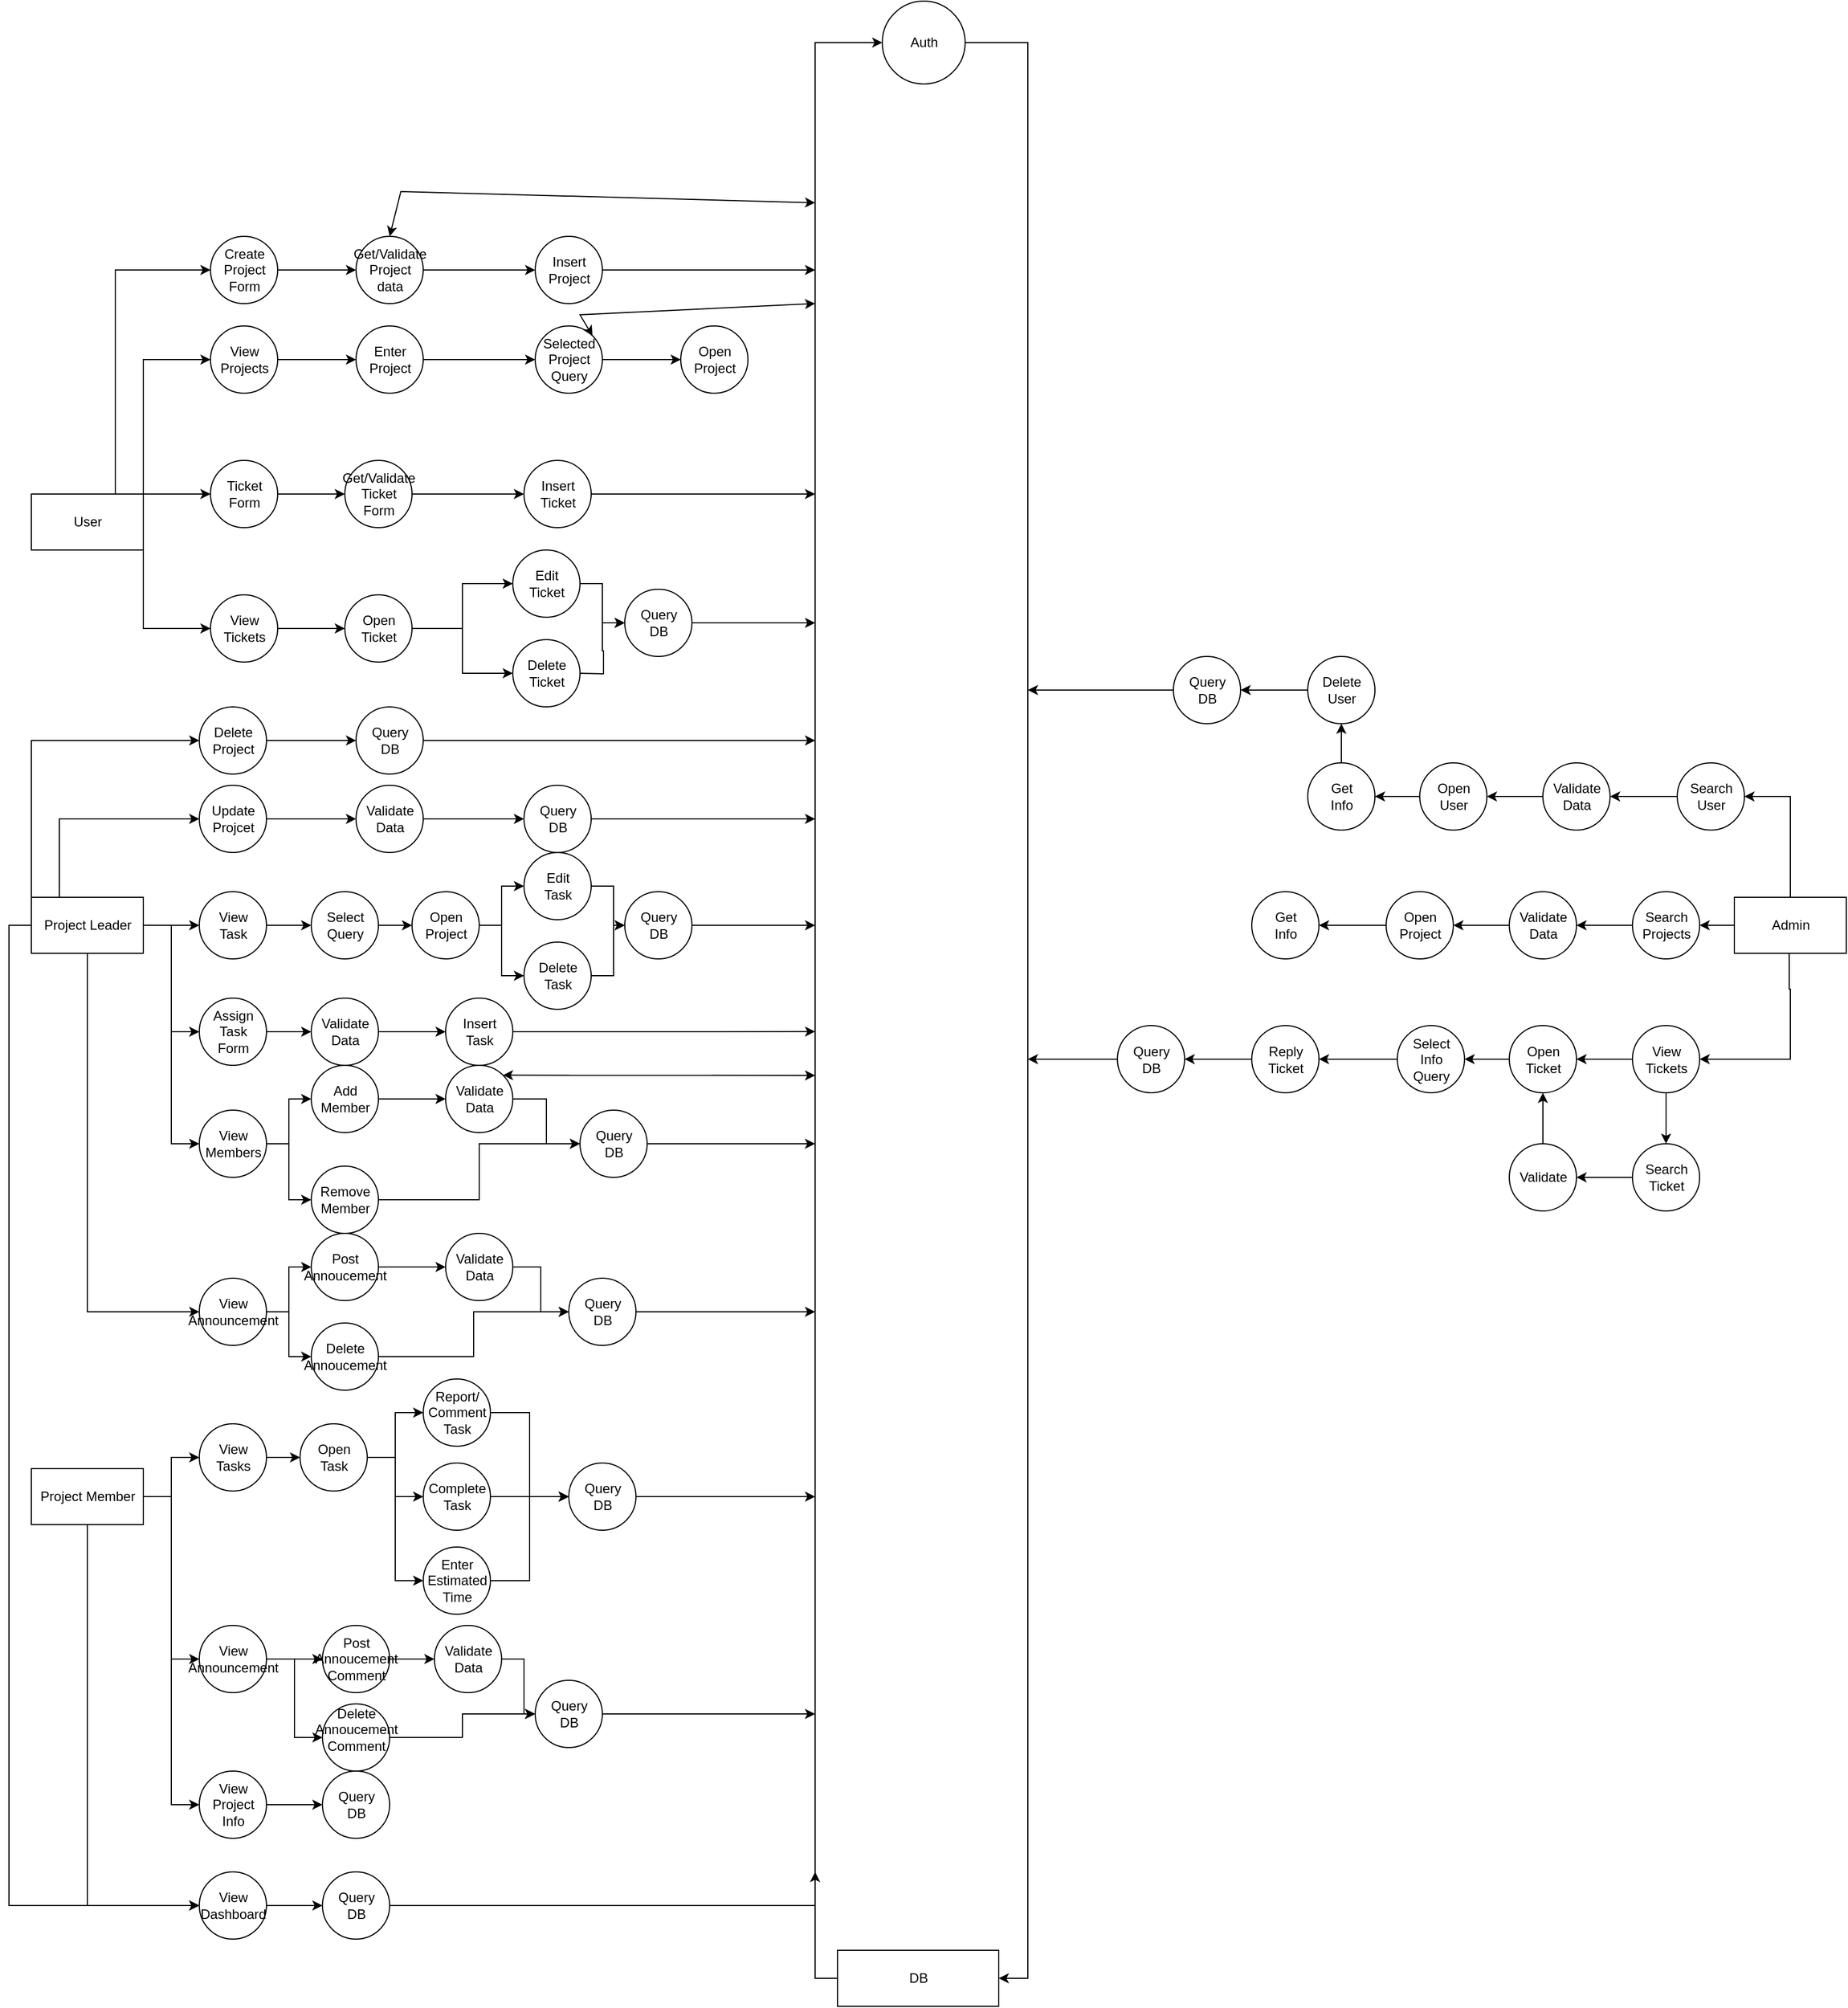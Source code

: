 <mxfile version="18.1.3" type="device"><diagram id="JUbuSA2fwkiDPSa3nXlJ" name="Page-1"><mxGraphModel dx="2858" dy="2283" grid="1" gridSize="10" guides="1" tooltips="1" connect="1" arrows="1" fold="1" page="1" pageScale="1" pageWidth="827" pageHeight="1169" math="0" shadow="0"><root><mxCell id="0"/><mxCell id="1" parent="0"/><mxCell id="CjCju7bqtP-i3r_67p5V-38" style="edgeStyle=orthogonalEdgeStyle;rounded=0;orthogonalLoop=1;jettySize=auto;html=1;exitX=0;exitY=0;exitDx=0;exitDy=0;entryX=0;entryY=0.5;entryDx=0;entryDy=0;" edge="1" parent="1" source="dN8_8fC5MtIOVvuYhK2h-1" target="CjCju7bqtP-i3r_67p5V-33"><mxGeometry relative="1" as="geometry"/></mxCell><mxCell id="CjCju7bqtP-i3r_67p5V-58" style="edgeStyle=orthogonalEdgeStyle;rounded=0;orthogonalLoop=1;jettySize=auto;html=1;entryX=0;entryY=0.5;entryDx=0;entryDy=0;exitX=0.25;exitY=0;exitDx=0;exitDy=0;" edge="1" parent="1" source="dN8_8fC5MtIOVvuYhK2h-1" target="CjCju7bqtP-i3r_67p5V-57"><mxGeometry relative="1" as="geometry"><Array as="points"><mxPoint x="-355" y="340"/></Array></mxGeometry></mxCell><mxCell id="CjCju7bqtP-i3r_67p5V-68" style="edgeStyle=orthogonalEdgeStyle;rounded=0;orthogonalLoop=1;jettySize=auto;html=1;entryX=0;entryY=0.5;entryDx=0;entryDy=0;" edge="1" parent="1" source="dN8_8fC5MtIOVvuYhK2h-1" target="CjCju7bqtP-i3r_67p5V-65"><mxGeometry relative="1" as="geometry"/></mxCell><mxCell id="CjCju7bqtP-i3r_67p5V-84" style="edgeStyle=orthogonalEdgeStyle;rounded=0;orthogonalLoop=1;jettySize=auto;html=1;entryX=0;entryY=0.5;entryDx=0;entryDy=0;" edge="1" parent="1" source="dN8_8fC5MtIOVvuYhK2h-1" target="CjCju7bqtP-i3r_67p5V-83"><mxGeometry relative="1" as="geometry"/></mxCell><mxCell id="CjCju7bqtP-i3r_67p5V-95" style="edgeStyle=orthogonalEdgeStyle;rounded=0;orthogonalLoop=1;jettySize=auto;html=1;entryX=0;entryY=0.5;entryDx=0;entryDy=0;" edge="1" parent="1" source="dN8_8fC5MtIOVvuYhK2h-1" target="CjCju7bqtP-i3r_67p5V-94"><mxGeometry relative="1" as="geometry"/></mxCell><mxCell id="CjCju7bqtP-i3r_67p5V-109" style="edgeStyle=orthogonalEdgeStyle;rounded=0;orthogonalLoop=1;jettySize=auto;html=1;entryX=0;entryY=0.5;entryDx=0;entryDy=0;" edge="1" parent="1" source="dN8_8fC5MtIOVvuYhK2h-1" target="CjCju7bqtP-i3r_67p5V-108"><mxGeometry relative="1" as="geometry"><Array as="points"><mxPoint x="-330" y="780"/></Array></mxGeometry></mxCell><mxCell id="CjCju7bqtP-i3r_67p5V-150" style="edgeStyle=orthogonalEdgeStyle;rounded=0;orthogonalLoop=1;jettySize=auto;html=1;entryX=0;entryY=0.5;entryDx=0;entryDy=0;" edge="1" parent="1" source="dN8_8fC5MtIOVvuYhK2h-1" target="CjCju7bqtP-i3r_67p5V-148"><mxGeometry relative="1" as="geometry"><Array as="points"><mxPoint x="-400" y="435"/><mxPoint x="-400" y="1310"/></Array></mxGeometry></mxCell><mxCell id="dN8_8fC5MtIOVvuYhK2h-1" value="Project Leader" style="html=1;dashed=0;whitespace=wrap;" parent="1" vertex="1"><mxGeometry x="-380" y="410" width="100" height="50" as="geometry"/></mxCell><mxCell id="CjCju7bqtP-i3r_67p5V-9" style="edgeStyle=orthogonalEdgeStyle;rounded=0;orthogonalLoop=1;jettySize=auto;html=1;exitX=1;exitY=0;exitDx=0;exitDy=0;entryX=0;entryY=0.5;entryDx=0;entryDy=0;" edge="1" parent="1" source="25RGdxSYwDmztMLPS5x1-1" target="CjCju7bqtP-i3r_67p5V-7"><mxGeometry relative="1" as="geometry"/></mxCell><mxCell id="CjCju7bqtP-i3r_67p5V-10" style="edgeStyle=orthogonalEdgeStyle;rounded=0;orthogonalLoop=1;jettySize=auto;html=1;" edge="1" parent="1" source="25RGdxSYwDmztMLPS5x1-1" target="CjCju7bqtP-i3r_67p5V-8"><mxGeometry relative="1" as="geometry"><Array as="points"><mxPoint x="-270" y="50"/><mxPoint x="-270" y="50"/></Array></mxGeometry></mxCell><mxCell id="CjCju7bqtP-i3r_67p5V-12" style="edgeStyle=orthogonalEdgeStyle;rounded=0;orthogonalLoop=1;jettySize=auto;html=1;exitX=1;exitY=1;exitDx=0;exitDy=0;entryX=0;entryY=0.5;entryDx=0;entryDy=0;" edge="1" parent="1" source="25RGdxSYwDmztMLPS5x1-1" target="CjCju7bqtP-i3r_67p5V-11"><mxGeometry relative="1" as="geometry"/></mxCell><mxCell id="25RGdxSYwDmztMLPS5x1-1" value="User" style="html=1;dashed=0;whitespace=wrap;" parent="1" vertex="1"><mxGeometry x="-380" y="50" width="100" height="50" as="geometry"/></mxCell><mxCell id="CjCju7bqtP-i3r_67p5V-121" style="edgeStyle=orthogonalEdgeStyle;rounded=0;orthogonalLoop=1;jettySize=auto;html=1;" edge="1" parent="1" source="25RGdxSYwDmztMLPS5x1-2" target="CjCju7bqtP-i3r_67p5V-120"><mxGeometry relative="1" as="geometry"/></mxCell><mxCell id="CjCju7bqtP-i3r_67p5V-137" style="edgeStyle=orthogonalEdgeStyle;rounded=0;orthogonalLoop=1;jettySize=auto;html=1;entryX=0;entryY=0.5;entryDx=0;entryDy=0;" edge="1" parent="1" source="25RGdxSYwDmztMLPS5x1-2" target="CjCju7bqtP-i3r_67p5V-136"><mxGeometry relative="1" as="geometry"/></mxCell><mxCell id="CjCju7bqtP-i3r_67p5V-149" style="edgeStyle=orthogonalEdgeStyle;rounded=0;orthogonalLoop=1;jettySize=auto;html=1;entryX=0;entryY=0.5;entryDx=0;entryDy=0;" edge="1" parent="1" source="25RGdxSYwDmztMLPS5x1-2" target="CjCju7bqtP-i3r_67p5V-148"><mxGeometry relative="1" as="geometry"><Array as="points"><mxPoint x="-330" y="1310"/></Array></mxGeometry></mxCell><mxCell id="CjCju7bqtP-i3r_67p5V-172" style="edgeStyle=orthogonalEdgeStyle;rounded=0;orthogonalLoop=1;jettySize=auto;html=1;entryX=0;entryY=0.5;entryDx=0;entryDy=0;" edge="1" parent="1" source="25RGdxSYwDmztMLPS5x1-2" target="CjCju7bqtP-i3r_67p5V-170"><mxGeometry relative="1" as="geometry"/></mxCell><mxCell id="25RGdxSYwDmztMLPS5x1-2" value="Project Member" style="html=1;dashed=0;whitespace=wrap;" parent="1" vertex="1"><mxGeometry x="-380" y="920" width="100" height="50" as="geometry"/></mxCell><mxCell id="CjCju7bqtP-i3r_67p5V-156" style="edgeStyle=orthogonalEdgeStyle;rounded=0;orthogonalLoop=1;jettySize=auto;html=1;entryX=1;entryY=0.5;entryDx=0;entryDy=0;" edge="1" parent="1" source="25RGdxSYwDmztMLPS5x1-3" target="CjCju7bqtP-i3r_67p5V-154"><mxGeometry relative="1" as="geometry"/></mxCell><mxCell id="CjCju7bqtP-i3r_67p5V-168" style="edgeStyle=orthogonalEdgeStyle;rounded=0;orthogonalLoop=1;jettySize=auto;html=1;" edge="1" parent="1" source="25RGdxSYwDmztMLPS5x1-3" target="CjCju7bqtP-i3r_67p5V-167"><mxGeometry relative="1" as="geometry"/></mxCell><mxCell id="CjCju7bqtP-i3r_67p5V-183" style="edgeStyle=orthogonalEdgeStyle;rounded=0;orthogonalLoop=1;jettySize=auto;html=1;entryX=1;entryY=0.5;entryDx=0;entryDy=0;" edge="1" parent="1" source="25RGdxSYwDmztMLPS5x1-3" target="CjCju7bqtP-i3r_67p5V-181"><mxGeometry relative="1" as="geometry"><mxPoint x="1191" y="560" as="targetPoint"/><Array as="points"><mxPoint x="1190" y="492"/><mxPoint x="1191" y="554"/></Array></mxGeometry></mxCell><mxCell id="25RGdxSYwDmztMLPS5x1-3" value="Admin" style="html=1;dashed=0;whitespace=wrap;" parent="1" vertex="1"><mxGeometry x="1141" y="410" width="100" height="50" as="geometry"/></mxCell><mxCell id="25RGdxSYwDmztMLPS5x1-11" style="edgeStyle=orthogonalEdgeStyle;rounded=0;orthogonalLoop=1;jettySize=auto;html=1;exitX=0;exitY=0.5;exitDx=0;exitDy=0;entryX=0;entryY=0.5;entryDx=0;entryDy=0;" parent="1" source="25RGdxSYwDmztMLPS5x1-4" target="25RGdxSYwDmztMLPS5x1-9" edge="1"><mxGeometry relative="1" as="geometry"><mxPoint x="320" y="130" as="targetPoint"/><Array as="points"><mxPoint x="320" y="1375"/><mxPoint x="320" y="-353"/></Array></mxGeometry></mxCell><mxCell id="25RGdxSYwDmztMLPS5x1-4" value="DB" style="html=1;dashed=0;whitespace=wrap;" parent="1" vertex="1"><mxGeometry x="340" y="1350" width="144" height="50" as="geometry"/></mxCell><mxCell id="25RGdxSYwDmztMLPS5x1-12" style="edgeStyle=orthogonalEdgeStyle;rounded=0;orthogonalLoop=1;jettySize=auto;html=1;exitX=1;exitY=0.5;exitDx=0;exitDy=0;entryX=1;entryY=0.5;entryDx=0;entryDy=0;" parent="1" source="25RGdxSYwDmztMLPS5x1-9" target="25RGdxSYwDmztMLPS5x1-4" edge="1"><mxGeometry relative="1" as="geometry"><mxPoint x="520" y="700" as="targetPoint"/><Array as="points"><mxPoint x="510" y="-353"/><mxPoint x="510" y="1375"/></Array></mxGeometry></mxCell><mxCell id="25RGdxSYwDmztMLPS5x1-9" value="Auth" style="shape=ellipse;html=1;dashed=0;whitespace=wrap;aspect=fixed;perimeter=ellipsePerimeter;" parent="1" vertex="1"><mxGeometry x="380" y="-390" width="74" height="74" as="geometry"/></mxCell><mxCell id="CjCju7bqtP-i3r_67p5V-21" style="edgeStyle=orthogonalEdgeStyle;rounded=0;orthogonalLoop=1;jettySize=auto;html=1;" edge="1" parent="1" source="CjCju7bqtP-i3r_67p5V-5" target="CjCju7bqtP-i3r_67p5V-20"><mxGeometry relative="1" as="geometry"/></mxCell><mxCell id="CjCju7bqtP-i3r_67p5V-5" value="&lt;div&gt;Create&lt;/div&gt;&lt;div&gt;Project&lt;br&gt;&lt;/div&gt;&lt;div&gt;Form&lt;br&gt;&lt;/div&gt;" style="shape=ellipse;html=1;dashed=0;whitespace=wrap;aspect=fixed;perimeter=ellipsePerimeter;" vertex="1" parent="1"><mxGeometry x="-220" y="-180" width="60" height="60" as="geometry"/></mxCell><mxCell id="CjCju7bqtP-i3r_67p5V-6" value="" style="endArrow=classic;html=1;rounded=0;exitX=0.75;exitY=0;exitDx=0;exitDy=0;entryX=0;entryY=0.5;entryDx=0;entryDy=0;" edge="1" parent="1" source="25RGdxSYwDmztMLPS5x1-1" target="CjCju7bqtP-i3r_67p5V-5"><mxGeometry width="50" height="50" relative="1" as="geometry"><mxPoint x="-200" y="140" as="sourcePoint"/><mxPoint x="-150" y="90" as="targetPoint"/><Array as="points"><mxPoint x="-305" y="-150"/></Array></mxGeometry></mxCell><mxCell id="CjCju7bqtP-i3r_67p5V-15" style="edgeStyle=orthogonalEdgeStyle;rounded=0;orthogonalLoop=1;jettySize=auto;html=1;entryX=0;entryY=0.5;entryDx=0;entryDy=0;" edge="1" parent="1" source="CjCju7bqtP-i3r_67p5V-7" target="CjCju7bqtP-i3r_67p5V-13"><mxGeometry relative="1" as="geometry"/></mxCell><mxCell id="CjCju7bqtP-i3r_67p5V-7" value="&lt;div&gt;View&lt;/div&gt;&lt;div&gt;Projects&lt;br&gt;&lt;/div&gt;" style="shape=ellipse;html=1;dashed=0;whitespace=wrap;aspect=fixed;perimeter=ellipsePerimeter;" vertex="1" parent="1"><mxGeometry x="-220" y="-100" width="60" height="60" as="geometry"/></mxCell><mxCell id="CjCju7bqtP-i3r_67p5V-40" style="edgeStyle=orthogonalEdgeStyle;rounded=0;orthogonalLoop=1;jettySize=auto;html=1;" edge="1" parent="1" source="CjCju7bqtP-i3r_67p5V-8" target="CjCju7bqtP-i3r_67p5V-39"><mxGeometry relative="1" as="geometry"/></mxCell><mxCell id="CjCju7bqtP-i3r_67p5V-8" value="&lt;div&gt;Ticket&lt;/div&gt;&lt;div&gt;Form&lt;br&gt;&lt;/div&gt;" style="shape=ellipse;html=1;dashed=0;whitespace=wrap;aspect=fixed;perimeter=ellipsePerimeter;" vertex="1" parent="1"><mxGeometry x="-220" y="20" width="60" height="60" as="geometry"/></mxCell><mxCell id="CjCju7bqtP-i3r_67p5V-47" style="edgeStyle=orthogonalEdgeStyle;rounded=0;orthogonalLoop=1;jettySize=auto;html=1;entryX=0;entryY=0.5;entryDx=0;entryDy=0;" edge="1" parent="1" source="CjCju7bqtP-i3r_67p5V-11" target="CjCju7bqtP-i3r_67p5V-46"><mxGeometry relative="1" as="geometry"/></mxCell><mxCell id="CjCju7bqtP-i3r_67p5V-11" value="&lt;div&gt;View&lt;/div&gt;&lt;div&gt;Tickets&lt;br&gt;&lt;/div&gt;" style="shape=ellipse;html=1;dashed=0;whitespace=wrap;aspect=fixed;perimeter=ellipsePerimeter;" vertex="1" parent="1"><mxGeometry x="-220" y="140" width="60" height="60" as="geometry"/></mxCell><mxCell id="CjCju7bqtP-i3r_67p5V-16" style="edgeStyle=orthogonalEdgeStyle;rounded=0;orthogonalLoop=1;jettySize=auto;html=1;" edge="1" parent="1" source="CjCju7bqtP-i3r_67p5V-13" target="CjCju7bqtP-i3r_67p5V-14"><mxGeometry relative="1" as="geometry"/></mxCell><mxCell id="CjCju7bqtP-i3r_67p5V-13" value="&lt;div&gt;Enter&lt;/div&gt;&lt;div&gt;Project&lt;br&gt;&lt;/div&gt;" style="shape=ellipse;html=1;dashed=0;whitespace=wrap;aspect=fixed;perimeter=ellipsePerimeter;" vertex="1" parent="1"><mxGeometry x="-90" y="-100" width="60" height="60" as="geometry"/></mxCell><mxCell id="CjCju7bqtP-i3r_67p5V-18" style="edgeStyle=orthogonalEdgeStyle;rounded=0;orthogonalLoop=1;jettySize=auto;html=1;" edge="1" parent="1" source="CjCju7bqtP-i3r_67p5V-14" target="CjCju7bqtP-i3r_67p5V-17"><mxGeometry relative="1" as="geometry"/></mxCell><mxCell id="CjCju7bqtP-i3r_67p5V-14" value="&lt;div&gt;Selected&lt;/div&gt;&lt;div&gt;Project &lt;br&gt;&lt;/div&gt;&lt;div&gt;Query&lt;br&gt;&lt;/div&gt;" style="shape=ellipse;html=1;dashed=0;whitespace=wrap;aspect=fixed;perimeter=ellipsePerimeter;" vertex="1" parent="1"><mxGeometry x="70" y="-100" width="60" height="60" as="geometry"/></mxCell><mxCell id="CjCju7bqtP-i3r_67p5V-17" value="&lt;div&gt;Open&lt;/div&gt;&lt;div&gt;Project&lt;br&gt;&lt;/div&gt;" style="shape=ellipse;html=1;dashed=0;whitespace=wrap;aspect=fixed;perimeter=ellipsePerimeter;" vertex="1" parent="1"><mxGeometry x="200" y="-100" width="60" height="60" as="geometry"/></mxCell><mxCell id="CjCju7bqtP-i3r_67p5V-19" value="" style="endArrow=classic;startArrow=classic;html=1;fontColor=#FF3333;rounded=0;exitX=1;exitY=0;exitDx=0;exitDy=0;" edge="1" parent="1" source="CjCju7bqtP-i3r_67p5V-14"><mxGeometry width="50" height="50" relative="1" as="geometry"><mxPoint x="130" y="-110" as="sourcePoint"/><mxPoint x="320" y="-120" as="targetPoint"/><Array as="points"><mxPoint x="110" y="-110"/></Array></mxGeometry></mxCell><mxCell id="CjCju7bqtP-i3r_67p5V-24" style="edgeStyle=orthogonalEdgeStyle;rounded=0;orthogonalLoop=1;jettySize=auto;html=1;entryX=0;entryY=0.5;entryDx=0;entryDy=0;" edge="1" parent="1" source="CjCju7bqtP-i3r_67p5V-20" target="CjCju7bqtP-i3r_67p5V-22"><mxGeometry relative="1" as="geometry"/></mxCell><mxCell id="CjCju7bqtP-i3r_67p5V-20" value="&lt;div&gt;Get/Validate&lt;/div&gt;&lt;div&gt;Project&lt;/div&gt;&lt;div&gt;data&lt;br&gt;&lt;/div&gt;" style="shape=ellipse;html=1;dashed=0;whitespace=wrap;aspect=fixed;perimeter=ellipsePerimeter;" vertex="1" parent="1"><mxGeometry x="-90" y="-180" width="60" height="60" as="geometry"/></mxCell><mxCell id="CjCju7bqtP-i3r_67p5V-26" style="edgeStyle=orthogonalEdgeStyle;rounded=0;orthogonalLoop=1;jettySize=auto;html=1;" edge="1" parent="1" source="CjCju7bqtP-i3r_67p5V-22"><mxGeometry relative="1" as="geometry"><mxPoint x="320" y="-150" as="targetPoint"/></mxGeometry></mxCell><mxCell id="CjCju7bqtP-i3r_67p5V-22" value="&lt;div&gt;Insert&lt;/div&gt;&lt;div&gt;Project&lt;br&gt;&lt;/div&gt;" style="shape=ellipse;html=1;dashed=0;whitespace=wrap;aspect=fixed;perimeter=ellipsePerimeter;" vertex="1" parent="1"><mxGeometry x="70" y="-180" width="60" height="60" as="geometry"/></mxCell><mxCell id="CjCju7bqtP-i3r_67p5V-23" value="" style="endArrow=classic;startArrow=classic;html=1;fontColor=#FF3333;rounded=0;exitX=0.5;exitY=0;exitDx=0;exitDy=0;" edge="1" parent="1" source="CjCju7bqtP-i3r_67p5V-20"><mxGeometry width="50" height="50" relative="1" as="geometry"><mxPoint x="-38.787" y="-201.213" as="sourcePoint"/><mxPoint x="320" y="-210" as="targetPoint"/><Array as="points"><mxPoint x="-50" y="-220"/></Array></mxGeometry></mxCell><mxCell id="CjCju7bqtP-i3r_67p5V-32" style="edgeStyle=orthogonalEdgeStyle;rounded=0;orthogonalLoop=1;jettySize=auto;html=1;" edge="1" parent="1" source="CjCju7bqtP-i3r_67p5V-33" target="CjCju7bqtP-i3r_67p5V-35"><mxGeometry relative="1" as="geometry"/></mxCell><mxCell id="CjCju7bqtP-i3r_67p5V-33" value="&lt;div&gt;Delete&lt;/div&gt;&lt;div&gt;Project&lt;br&gt;&lt;/div&gt;" style="shape=ellipse;html=1;dashed=0;whitespace=wrap;aspect=fixed;perimeter=ellipsePerimeter;" vertex="1" parent="1"><mxGeometry x="-230" y="240" width="60" height="60" as="geometry"/></mxCell><mxCell id="CjCju7bqtP-i3r_67p5V-34" style="edgeStyle=orthogonalEdgeStyle;rounded=0;orthogonalLoop=1;jettySize=auto;html=1;" edge="1" parent="1" source="CjCju7bqtP-i3r_67p5V-35"><mxGeometry relative="1" as="geometry"><mxPoint x="320" y="270" as="targetPoint"/></mxGeometry></mxCell><mxCell id="CjCju7bqtP-i3r_67p5V-35" value="&lt;div&gt;Query&lt;/div&gt;&lt;div&gt;DB&lt;br&gt;&lt;/div&gt;" style="shape=ellipse;html=1;dashed=0;whitespace=wrap;aspect=fixed;perimeter=ellipsePerimeter;" vertex="1" parent="1"><mxGeometry x="-90" y="240" width="60" height="60" as="geometry"/></mxCell><mxCell id="CjCju7bqtP-i3r_67p5V-41" style="edgeStyle=orthogonalEdgeStyle;rounded=0;orthogonalLoop=1;jettySize=auto;html=1;entryX=0;entryY=0.5;entryDx=0;entryDy=0;" edge="1" parent="1" source="CjCju7bqtP-i3r_67p5V-39" target="CjCju7bqtP-i3r_67p5V-42"><mxGeometry relative="1" as="geometry"><mxPoint x="50" y="50" as="targetPoint"/></mxGeometry></mxCell><mxCell id="CjCju7bqtP-i3r_67p5V-39" value="&lt;div&gt;Get/Validate&lt;/div&gt;&lt;div&gt;Ticket&lt;/div&gt;&lt;div&gt;Form&lt;br&gt;&lt;/div&gt;" style="shape=ellipse;html=1;dashed=0;whitespace=wrap;aspect=fixed;perimeter=ellipsePerimeter;" vertex="1" parent="1"><mxGeometry x="-100" y="20" width="60" height="60" as="geometry"/></mxCell><mxCell id="CjCju7bqtP-i3r_67p5V-43" style="edgeStyle=orthogonalEdgeStyle;rounded=0;orthogonalLoop=1;jettySize=auto;html=1;" edge="1" parent="1" source="CjCju7bqtP-i3r_67p5V-42"><mxGeometry relative="1" as="geometry"><mxPoint x="320" y="50" as="targetPoint"/></mxGeometry></mxCell><mxCell id="CjCju7bqtP-i3r_67p5V-42" value="&lt;div&gt;Insert&lt;/div&gt;&lt;div&gt;Ticket&lt;br&gt;&lt;/div&gt;" style="shape=ellipse;html=1;dashed=0;whitespace=wrap;aspect=fixed;perimeter=ellipsePerimeter;" vertex="1" parent="1"><mxGeometry x="60" y="20" width="60" height="60" as="geometry"/></mxCell><mxCell id="CjCju7bqtP-i3r_67p5V-51" style="edgeStyle=orthogonalEdgeStyle;rounded=0;orthogonalLoop=1;jettySize=auto;html=1;" edge="1" parent="1" source="CjCju7bqtP-i3r_67p5V-46" target="CjCju7bqtP-i3r_67p5V-49"><mxGeometry relative="1" as="geometry"/></mxCell><mxCell id="CjCju7bqtP-i3r_67p5V-52" style="edgeStyle=orthogonalEdgeStyle;rounded=0;orthogonalLoop=1;jettySize=auto;html=1;entryX=0;entryY=0.5;entryDx=0;entryDy=0;" edge="1" parent="1" source="CjCju7bqtP-i3r_67p5V-46" target="CjCju7bqtP-i3r_67p5V-50"><mxGeometry relative="1" as="geometry"><mxPoint x="50" y="210" as="targetPoint"/></mxGeometry></mxCell><mxCell id="CjCju7bqtP-i3r_67p5V-46" value="&lt;div&gt;Open&lt;/div&gt;&lt;div&gt;Ticket&lt;br&gt;&lt;/div&gt;" style="shape=ellipse;html=1;dashed=0;whitespace=wrap;aspect=fixed;perimeter=ellipsePerimeter;" vertex="1" parent="1"><mxGeometry x="-100" y="140" width="60" height="60" as="geometry"/></mxCell><mxCell id="CjCju7bqtP-i3r_67p5V-54" style="edgeStyle=orthogonalEdgeStyle;rounded=0;orthogonalLoop=1;jettySize=auto;html=1;" edge="1" parent="1" source="CjCju7bqtP-i3r_67p5V-49" target="CjCju7bqtP-i3r_67p5V-53"><mxGeometry relative="1" as="geometry"/></mxCell><mxCell id="CjCju7bqtP-i3r_67p5V-49" value="&lt;div&gt;Edit &lt;br&gt;&lt;/div&gt;&lt;div&gt;Ticket&lt;br&gt;&lt;/div&gt;" style="shape=ellipse;html=1;dashed=0;whitespace=wrap;aspect=fixed;perimeter=ellipsePerimeter;" vertex="1" parent="1"><mxGeometry x="50" y="100" width="60" height="60" as="geometry"/></mxCell><mxCell id="CjCju7bqtP-i3r_67p5V-55" style="edgeStyle=orthogonalEdgeStyle;rounded=0;orthogonalLoop=1;jettySize=auto;html=1;entryX=0;entryY=0.5;entryDx=0;entryDy=0;" edge="1" parent="1" target="CjCju7bqtP-i3r_67p5V-53"><mxGeometry relative="1" as="geometry"><mxPoint x="110" y="210" as="sourcePoint"/></mxGeometry></mxCell><mxCell id="CjCju7bqtP-i3r_67p5V-50" value="&lt;div&gt;Delete&lt;/div&gt;&lt;div&gt;Ticket&lt;br&gt;&lt;/div&gt;" style="shape=ellipse;html=1;dashed=0;whitespace=wrap;aspect=fixed;perimeter=ellipsePerimeter;" vertex="1" parent="1"><mxGeometry x="50" y="180" width="60" height="60" as="geometry"/></mxCell><mxCell id="CjCju7bqtP-i3r_67p5V-56" style="edgeStyle=orthogonalEdgeStyle;rounded=0;orthogonalLoop=1;jettySize=auto;html=1;" edge="1" parent="1" source="CjCju7bqtP-i3r_67p5V-53"><mxGeometry relative="1" as="geometry"><mxPoint x="320" y="165" as="targetPoint"/></mxGeometry></mxCell><mxCell id="CjCju7bqtP-i3r_67p5V-53" value="&lt;div&gt;Query&lt;/div&gt;&lt;div&gt;DB&lt;br&gt;&lt;/div&gt;" style="shape=ellipse;html=1;dashed=0;whitespace=wrap;aspect=fixed;perimeter=ellipsePerimeter;" vertex="1" parent="1"><mxGeometry x="150" y="135" width="60" height="60" as="geometry"/></mxCell><mxCell id="CjCju7bqtP-i3r_67p5V-60" style="edgeStyle=orthogonalEdgeStyle;rounded=0;orthogonalLoop=1;jettySize=auto;html=1;entryX=0;entryY=0.5;entryDx=0;entryDy=0;" edge="1" parent="1" source="CjCju7bqtP-i3r_67p5V-57" target="CjCju7bqtP-i3r_67p5V-59"><mxGeometry relative="1" as="geometry"/></mxCell><mxCell id="CjCju7bqtP-i3r_67p5V-57" value="&lt;div&gt;Update&lt;/div&gt;&lt;div&gt;Projcet&lt;br&gt;&lt;/div&gt;" style="shape=ellipse;html=1;dashed=0;whitespace=wrap;aspect=fixed;perimeter=ellipsePerimeter;" vertex="1" parent="1"><mxGeometry x="-230" y="310" width="60" height="60" as="geometry"/></mxCell><mxCell id="CjCju7bqtP-i3r_67p5V-62" style="edgeStyle=orthogonalEdgeStyle;rounded=0;orthogonalLoop=1;jettySize=auto;html=1;" edge="1" parent="1" source="CjCju7bqtP-i3r_67p5V-59" target="CjCju7bqtP-i3r_67p5V-61"><mxGeometry relative="1" as="geometry"/></mxCell><mxCell id="CjCju7bqtP-i3r_67p5V-59" value="&lt;div&gt;Validate&lt;/div&gt;&lt;div&gt;Data&lt;br&gt;&lt;/div&gt;" style="shape=ellipse;html=1;dashed=0;whitespace=wrap;aspect=fixed;perimeter=ellipsePerimeter;" vertex="1" parent="1"><mxGeometry x="-90" y="310" width="60" height="60" as="geometry"/></mxCell><mxCell id="CjCju7bqtP-i3r_67p5V-63" style="edgeStyle=orthogonalEdgeStyle;rounded=0;orthogonalLoop=1;jettySize=auto;html=1;" edge="1" parent="1" source="CjCju7bqtP-i3r_67p5V-61"><mxGeometry relative="1" as="geometry"><mxPoint x="320" y="340" as="targetPoint"/></mxGeometry></mxCell><mxCell id="CjCju7bqtP-i3r_67p5V-61" value="&lt;div&gt;Query&lt;/div&gt;&lt;div&gt;DB&lt;br&gt;&lt;/div&gt;" style="shape=ellipse;html=1;dashed=0;whitespace=wrap;aspect=fixed;perimeter=ellipsePerimeter;" vertex="1" parent="1"><mxGeometry x="60" y="310" width="60" height="60" as="geometry"/></mxCell><mxCell id="CjCju7bqtP-i3r_67p5V-70" style="edgeStyle=orthogonalEdgeStyle;rounded=0;orthogonalLoop=1;jettySize=auto;html=1;entryX=0;entryY=0.5;entryDx=0;entryDy=0;" edge="1" parent="1" source="CjCju7bqtP-i3r_67p5V-65" target="CjCju7bqtP-i3r_67p5V-69"><mxGeometry relative="1" as="geometry"/></mxCell><mxCell id="CjCju7bqtP-i3r_67p5V-65" value="&lt;div&gt;View&lt;/div&gt;&lt;div&gt;Task&lt;br&gt;&lt;/div&gt;" style="shape=ellipse;html=1;dashed=0;whitespace=wrap;aspect=fixed;perimeter=ellipsePerimeter;" vertex="1" parent="1"><mxGeometry x="-230" y="405" width="60" height="60" as="geometry"/></mxCell><mxCell id="CjCju7bqtP-i3r_67p5V-74" value="" style="edgeStyle=orthogonalEdgeStyle;rounded=0;orthogonalLoop=1;jettySize=auto;html=1;" edge="1" parent="1" source="CjCju7bqtP-i3r_67p5V-69" target="CjCju7bqtP-i3r_67p5V-72"><mxGeometry relative="1" as="geometry"/></mxCell><mxCell id="CjCju7bqtP-i3r_67p5V-69" value="&lt;div&gt;Select&lt;/div&gt;&lt;div&gt;Query&lt;br&gt;&lt;/div&gt;" style="shape=ellipse;html=1;dashed=0;whitespace=wrap;aspect=fixed;perimeter=ellipsePerimeter;" vertex="1" parent="1"><mxGeometry x="-130" y="405" width="60" height="60" as="geometry"/></mxCell><mxCell id="CjCju7bqtP-i3r_67p5V-77" style="edgeStyle=orthogonalEdgeStyle;rounded=0;orthogonalLoop=1;jettySize=auto;html=1;" edge="1" parent="1" source="CjCju7bqtP-i3r_67p5V-72" target="CjCju7bqtP-i3r_67p5V-75"><mxGeometry relative="1" as="geometry"/></mxCell><mxCell id="CjCju7bqtP-i3r_67p5V-78" style="edgeStyle=orthogonalEdgeStyle;rounded=0;orthogonalLoop=1;jettySize=auto;html=1;entryX=0;entryY=0.5;entryDx=0;entryDy=0;" edge="1" parent="1" source="CjCju7bqtP-i3r_67p5V-72" target="CjCju7bqtP-i3r_67p5V-76"><mxGeometry relative="1" as="geometry"/></mxCell><mxCell id="CjCju7bqtP-i3r_67p5V-72" value="&lt;div&gt;Open&lt;/div&gt;&lt;div&gt;Project&lt;br&gt;&lt;/div&gt;" style="shape=ellipse;html=1;dashed=0;whitespace=wrap;aspect=fixed;perimeter=ellipsePerimeter;" vertex="1" parent="1"><mxGeometry x="-40" y="405" width="60" height="60" as="geometry"/></mxCell><mxCell id="CjCju7bqtP-i3r_67p5V-80" style="edgeStyle=orthogonalEdgeStyle;rounded=0;orthogonalLoop=1;jettySize=auto;html=1;entryX=0;entryY=0.5;entryDx=0;entryDy=0;" edge="1" parent="1" source="CjCju7bqtP-i3r_67p5V-75" target="CjCju7bqtP-i3r_67p5V-79"><mxGeometry relative="1" as="geometry"/></mxCell><mxCell id="CjCju7bqtP-i3r_67p5V-75" value="&lt;div&gt;Edit&lt;/div&gt;&lt;div&gt;Task&lt;br&gt;&lt;/div&gt;" style="shape=ellipse;html=1;dashed=0;whitespace=wrap;aspect=fixed;perimeter=ellipsePerimeter;" vertex="1" parent="1"><mxGeometry x="60" y="370" width="60" height="60" as="geometry"/></mxCell><mxCell id="CjCju7bqtP-i3r_67p5V-81" style="edgeStyle=orthogonalEdgeStyle;rounded=0;orthogonalLoop=1;jettySize=auto;html=1;entryX=0;entryY=0.5;entryDx=0;entryDy=0;" edge="1" parent="1" source="CjCju7bqtP-i3r_67p5V-76" target="CjCju7bqtP-i3r_67p5V-79"><mxGeometry relative="1" as="geometry"/></mxCell><mxCell id="CjCju7bqtP-i3r_67p5V-76" value="&lt;div&gt;Delete&lt;/div&gt;&lt;div&gt;Task&lt;br&gt;&lt;/div&gt;" style="shape=ellipse;html=1;dashed=0;whitespace=wrap;aspect=fixed;perimeter=ellipsePerimeter;" vertex="1" parent="1"><mxGeometry x="60" y="450" width="60" height="60" as="geometry"/></mxCell><mxCell id="CjCju7bqtP-i3r_67p5V-82" style="edgeStyle=orthogonalEdgeStyle;rounded=0;orthogonalLoop=1;jettySize=auto;html=1;" edge="1" parent="1" source="CjCju7bqtP-i3r_67p5V-79"><mxGeometry relative="1" as="geometry"><mxPoint x="320" y="435" as="targetPoint"/></mxGeometry></mxCell><mxCell id="CjCju7bqtP-i3r_67p5V-79" value="&lt;div&gt;Query&lt;/div&gt;&lt;div&gt;DB&lt;br&gt;&lt;/div&gt;" style="shape=ellipse;html=1;dashed=0;whitespace=wrap;aspect=fixed;perimeter=ellipsePerimeter;" vertex="1" parent="1"><mxGeometry x="150" y="405" width="60" height="60" as="geometry"/></mxCell><mxCell id="CjCju7bqtP-i3r_67p5V-89" value="" style="edgeStyle=orthogonalEdgeStyle;rounded=0;orthogonalLoop=1;jettySize=auto;html=1;" edge="1" parent="1" source="CjCju7bqtP-i3r_67p5V-83" target="CjCju7bqtP-i3r_67p5V-86"><mxGeometry relative="1" as="geometry"/></mxCell><mxCell id="CjCju7bqtP-i3r_67p5V-83" value="&lt;div&gt;Assign&lt;/div&gt;&lt;div&gt;Task&lt;br&gt;&lt;/div&gt;&lt;div&gt;Form&lt;br&gt;&lt;/div&gt;" style="shape=ellipse;html=1;dashed=0;whitespace=wrap;aspect=fixed;perimeter=ellipsePerimeter;" vertex="1" parent="1"><mxGeometry x="-230" y="500" width="60" height="60" as="geometry"/></mxCell><mxCell id="CjCju7bqtP-i3r_67p5V-91" value="" style="edgeStyle=orthogonalEdgeStyle;rounded=0;orthogonalLoop=1;jettySize=auto;html=1;" edge="1" parent="1" source="CjCju7bqtP-i3r_67p5V-86" target="CjCju7bqtP-i3r_67p5V-90"><mxGeometry relative="1" as="geometry"/></mxCell><mxCell id="CjCju7bqtP-i3r_67p5V-86" value="&lt;div&gt;Validate&lt;/div&gt;&lt;div&gt;Data&lt;br&gt;&lt;/div&gt;" style="shape=ellipse;html=1;dashed=0;whitespace=wrap;aspect=fixed;perimeter=ellipsePerimeter;" vertex="1" parent="1"><mxGeometry x="-130" y="500" width="60" height="60" as="geometry"/></mxCell><mxCell id="CjCju7bqtP-i3r_67p5V-93" style="edgeStyle=orthogonalEdgeStyle;rounded=0;orthogonalLoop=1;jettySize=auto;html=1;exitX=1;exitY=0.5;exitDx=0;exitDy=0;" edge="1" parent="1" source="CjCju7bqtP-i3r_67p5V-90"><mxGeometry relative="1" as="geometry"><mxPoint x="320" y="529.857" as="targetPoint"/></mxGeometry></mxCell><mxCell id="CjCju7bqtP-i3r_67p5V-90" value="&lt;div&gt;Insert&lt;/div&gt;&lt;div&gt;Task&lt;br&gt;&lt;/div&gt;" style="shape=ellipse;html=1;dashed=0;whitespace=wrap;aspect=fixed;perimeter=ellipsePerimeter;" vertex="1" parent="1"><mxGeometry x="-10" y="500" width="60" height="60" as="geometry"/></mxCell><mxCell id="CjCju7bqtP-i3r_67p5V-99" style="edgeStyle=orthogonalEdgeStyle;rounded=0;orthogonalLoop=1;jettySize=auto;html=1;entryX=0;entryY=0.5;entryDx=0;entryDy=0;" edge="1" parent="1" source="CjCju7bqtP-i3r_67p5V-94" target="CjCju7bqtP-i3r_67p5V-97"><mxGeometry relative="1" as="geometry"/></mxCell><mxCell id="CjCju7bqtP-i3r_67p5V-100" style="edgeStyle=orthogonalEdgeStyle;rounded=0;orthogonalLoop=1;jettySize=auto;html=1;entryX=0;entryY=0.5;entryDx=0;entryDy=0;" edge="1" parent="1" source="CjCju7bqtP-i3r_67p5V-94" target="CjCju7bqtP-i3r_67p5V-98"><mxGeometry relative="1" as="geometry"/></mxCell><mxCell id="CjCju7bqtP-i3r_67p5V-94" value="&lt;div&gt;View&lt;/div&gt;&lt;div&gt;Members&lt;br&gt;&lt;/div&gt;" style="shape=ellipse;html=1;dashed=0;whitespace=wrap;aspect=fixed;perimeter=ellipsePerimeter;" vertex="1" parent="1"><mxGeometry x="-230" y="600" width="60" height="60" as="geometry"/></mxCell><mxCell id="CjCju7bqtP-i3r_67p5V-102" style="edgeStyle=orthogonalEdgeStyle;rounded=0;orthogonalLoop=1;jettySize=auto;html=1;entryX=0;entryY=0.5;entryDx=0;entryDy=0;" edge="1" parent="1" source="CjCju7bqtP-i3r_67p5V-97" target="CjCju7bqtP-i3r_67p5V-101"><mxGeometry relative="1" as="geometry"/></mxCell><mxCell id="CjCju7bqtP-i3r_67p5V-97" value="&lt;div&gt;Add&lt;/div&gt;&lt;div&gt;Member&lt;br&gt;&lt;/div&gt;" style="shape=ellipse;html=1;dashed=0;whitespace=wrap;aspect=fixed;perimeter=ellipsePerimeter;" vertex="1" parent="1"><mxGeometry x="-130" y="560" width="60" height="60" as="geometry"/></mxCell><mxCell id="CjCju7bqtP-i3r_67p5V-105" style="edgeStyle=orthogonalEdgeStyle;rounded=0;orthogonalLoop=1;jettySize=auto;html=1;" edge="1" parent="1" source="CjCju7bqtP-i3r_67p5V-98" target="CjCju7bqtP-i3r_67p5V-103"><mxGeometry relative="1" as="geometry"/></mxCell><mxCell id="CjCju7bqtP-i3r_67p5V-98" value="&lt;div&gt;Remove&lt;/div&gt;&lt;div&gt;Member&lt;br&gt;&lt;/div&gt;" style="shape=ellipse;html=1;dashed=0;whitespace=wrap;aspect=fixed;perimeter=ellipsePerimeter;" vertex="1" parent="1"><mxGeometry x="-130" y="650" width="60" height="60" as="geometry"/></mxCell><mxCell id="CjCju7bqtP-i3r_67p5V-104" style="edgeStyle=orthogonalEdgeStyle;rounded=0;orthogonalLoop=1;jettySize=auto;html=1;" edge="1" parent="1" source="CjCju7bqtP-i3r_67p5V-101" target="CjCju7bqtP-i3r_67p5V-103"><mxGeometry relative="1" as="geometry"/></mxCell><mxCell id="CjCju7bqtP-i3r_67p5V-101" value="&lt;div&gt;Validate&lt;/div&gt;&lt;div&gt;Data&lt;br&gt;&lt;/div&gt;" style="shape=ellipse;html=1;dashed=0;whitespace=wrap;aspect=fixed;perimeter=ellipsePerimeter;" vertex="1" parent="1"><mxGeometry x="-10" y="560" width="60" height="60" as="geometry"/></mxCell><mxCell id="CjCju7bqtP-i3r_67p5V-107" style="edgeStyle=orthogonalEdgeStyle;rounded=0;orthogonalLoop=1;jettySize=auto;html=1;" edge="1" parent="1" source="CjCju7bqtP-i3r_67p5V-103"><mxGeometry relative="1" as="geometry"><mxPoint x="320" y="630" as="targetPoint"/></mxGeometry></mxCell><mxCell id="CjCju7bqtP-i3r_67p5V-103" value="&lt;div&gt;Query&lt;/div&gt;&lt;div&gt;DB&lt;br&gt;&lt;/div&gt;" style="shape=ellipse;html=1;dashed=0;whitespace=wrap;aspect=fixed;perimeter=ellipsePerimeter;" vertex="1" parent="1"><mxGeometry x="110" y="600" width="60" height="60" as="geometry"/></mxCell><mxCell id="CjCju7bqtP-i3r_67p5V-106" value="" style="endArrow=classic;startArrow=classic;html=1;fontColor=#FF3333;rounded=0;exitX=1;exitY=0;exitDx=0;exitDy=0;" edge="1" parent="1" source="CjCju7bqtP-i3r_67p5V-101"><mxGeometry width="50" height="50" relative="1" as="geometry"><mxPoint x="140" y="590" as="sourcePoint"/><mxPoint x="320" y="569" as="targetPoint"/></mxGeometry></mxCell><mxCell id="CjCju7bqtP-i3r_67p5V-112" style="edgeStyle=orthogonalEdgeStyle;rounded=0;orthogonalLoop=1;jettySize=auto;html=1;entryX=0;entryY=0.5;entryDx=0;entryDy=0;" edge="1" parent="1" source="CjCju7bqtP-i3r_67p5V-108" target="CjCju7bqtP-i3r_67p5V-110"><mxGeometry relative="1" as="geometry"/></mxCell><mxCell id="CjCju7bqtP-i3r_67p5V-113" style="edgeStyle=orthogonalEdgeStyle;rounded=0;orthogonalLoop=1;jettySize=auto;html=1;" edge="1" parent="1" source="CjCju7bqtP-i3r_67p5V-108" target="CjCju7bqtP-i3r_67p5V-111"><mxGeometry relative="1" as="geometry"/></mxCell><mxCell id="CjCju7bqtP-i3r_67p5V-108" value="&lt;div&gt;View&lt;/div&gt;&lt;div&gt;Announcement&lt;br&gt;&lt;/div&gt;" style="shape=ellipse;html=1;dashed=0;whitespace=wrap;aspect=fixed;perimeter=ellipsePerimeter;" vertex="1" parent="1"><mxGeometry x="-230" y="750" width="60" height="60" as="geometry"/></mxCell><mxCell id="CjCju7bqtP-i3r_67p5V-115" value="" style="edgeStyle=orthogonalEdgeStyle;rounded=0;orthogonalLoop=1;jettySize=auto;html=1;" edge="1" parent="1" source="CjCju7bqtP-i3r_67p5V-110" target="CjCju7bqtP-i3r_67p5V-114"><mxGeometry relative="1" as="geometry"/></mxCell><mxCell id="CjCju7bqtP-i3r_67p5V-110" value="&lt;div&gt;Post&lt;/div&gt;&lt;div&gt;Annoucement&lt;br&gt;&lt;/div&gt;" style="shape=ellipse;html=1;dashed=0;whitespace=wrap;aspect=fixed;perimeter=ellipsePerimeter;" vertex="1" parent="1"><mxGeometry x="-130" y="710" width="60" height="60" as="geometry"/></mxCell><mxCell id="CjCju7bqtP-i3r_67p5V-118" style="edgeStyle=orthogonalEdgeStyle;rounded=0;orthogonalLoop=1;jettySize=auto;html=1;" edge="1" parent="1" source="CjCju7bqtP-i3r_67p5V-111" target="CjCju7bqtP-i3r_67p5V-116"><mxGeometry relative="1" as="geometry"/></mxCell><mxCell id="CjCju7bqtP-i3r_67p5V-111" value="&lt;div&gt;Delete&lt;/div&gt;&lt;div&gt;Annoucement&lt;br&gt;&lt;/div&gt;" style="shape=ellipse;html=1;dashed=0;whitespace=wrap;aspect=fixed;perimeter=ellipsePerimeter;" vertex="1" parent="1"><mxGeometry x="-130" y="790" width="60" height="60" as="geometry"/></mxCell><mxCell id="CjCju7bqtP-i3r_67p5V-117" style="edgeStyle=orthogonalEdgeStyle;rounded=0;orthogonalLoop=1;jettySize=auto;html=1;entryX=0;entryY=0.5;entryDx=0;entryDy=0;" edge="1" parent="1" source="CjCju7bqtP-i3r_67p5V-114" target="CjCju7bqtP-i3r_67p5V-116"><mxGeometry relative="1" as="geometry"/></mxCell><mxCell id="CjCju7bqtP-i3r_67p5V-114" value="&lt;div&gt;Validate&lt;/div&gt;&lt;div&gt;Data&lt;br&gt;&lt;/div&gt;" style="shape=ellipse;html=1;dashed=0;whitespace=wrap;aspect=fixed;perimeter=ellipsePerimeter;" vertex="1" parent="1"><mxGeometry x="-10" y="710" width="60" height="60" as="geometry"/></mxCell><mxCell id="CjCju7bqtP-i3r_67p5V-119" style="edgeStyle=orthogonalEdgeStyle;rounded=0;orthogonalLoop=1;jettySize=auto;html=1;" edge="1" parent="1" source="CjCju7bqtP-i3r_67p5V-116"><mxGeometry relative="1" as="geometry"><mxPoint x="320" y="780" as="targetPoint"/></mxGeometry></mxCell><mxCell id="CjCju7bqtP-i3r_67p5V-116" value="&lt;div&gt;Query&lt;/div&gt;&lt;div&gt;DB&lt;br&gt;&lt;/div&gt;" style="shape=ellipse;html=1;dashed=0;whitespace=wrap;aspect=fixed;perimeter=ellipsePerimeter;" vertex="1" parent="1"><mxGeometry x="100" y="750" width="60" height="60" as="geometry"/></mxCell><mxCell id="CjCju7bqtP-i3r_67p5V-124" style="edgeStyle=orthogonalEdgeStyle;rounded=0;orthogonalLoop=1;jettySize=auto;html=1;" edge="1" parent="1" source="CjCju7bqtP-i3r_67p5V-120" target="CjCju7bqtP-i3r_67p5V-122"><mxGeometry relative="1" as="geometry"/></mxCell><mxCell id="CjCju7bqtP-i3r_67p5V-120" value="&lt;div&gt;View&lt;/div&gt;&lt;div&gt;Tasks&lt;br&gt;&lt;/div&gt;" style="shape=ellipse;html=1;dashed=0;whitespace=wrap;aspect=fixed;perimeter=ellipsePerimeter;" vertex="1" parent="1"><mxGeometry x="-230" y="880" width="60" height="60" as="geometry"/></mxCell><mxCell id="CjCju7bqtP-i3r_67p5V-126" style="edgeStyle=orthogonalEdgeStyle;rounded=0;orthogonalLoop=1;jettySize=auto;html=1;entryX=0;entryY=0.5;entryDx=0;entryDy=0;" edge="1" parent="1" source="CjCju7bqtP-i3r_67p5V-122" target="CjCju7bqtP-i3r_67p5V-125"><mxGeometry relative="1" as="geometry"/></mxCell><mxCell id="CjCju7bqtP-i3r_67p5V-128" style="edgeStyle=orthogonalEdgeStyle;rounded=0;orthogonalLoop=1;jettySize=auto;html=1;entryX=0;entryY=0.5;entryDx=0;entryDy=0;" edge="1" parent="1" source="CjCju7bqtP-i3r_67p5V-122" target="CjCju7bqtP-i3r_67p5V-127"><mxGeometry relative="1" as="geometry"/></mxCell><mxCell id="CjCju7bqtP-i3r_67p5V-130" style="edgeStyle=orthogonalEdgeStyle;rounded=0;orthogonalLoop=1;jettySize=auto;html=1;entryX=0;entryY=0.5;entryDx=0;entryDy=0;" edge="1" parent="1" source="CjCju7bqtP-i3r_67p5V-122" target="CjCju7bqtP-i3r_67p5V-129"><mxGeometry relative="1" as="geometry"/></mxCell><mxCell id="CjCju7bqtP-i3r_67p5V-122" value="&lt;div&gt;Open&lt;/div&gt;&lt;div&gt;Task&lt;br&gt;&lt;/div&gt;" style="shape=ellipse;html=1;dashed=0;whitespace=wrap;aspect=fixed;perimeter=ellipsePerimeter;" vertex="1" parent="1"><mxGeometry x="-140" y="880" width="60" height="60" as="geometry"/></mxCell><mxCell id="CjCju7bqtP-i3r_67p5V-132" style="edgeStyle=orthogonalEdgeStyle;rounded=0;orthogonalLoop=1;jettySize=auto;html=1;entryX=0;entryY=0.5;entryDx=0;entryDy=0;" edge="1" parent="1" source="CjCju7bqtP-i3r_67p5V-125" target="CjCju7bqtP-i3r_67p5V-131"><mxGeometry relative="1" as="geometry"/></mxCell><mxCell id="CjCju7bqtP-i3r_67p5V-125" value="&lt;div&gt;Report/&lt;br&gt;&lt;/div&gt;&lt;div&gt;Comment&lt;/div&gt;&lt;div&gt;Task&lt;/div&gt;" style="shape=ellipse;html=1;dashed=0;whitespace=wrap;aspect=fixed;perimeter=ellipsePerimeter;" vertex="1" parent="1"><mxGeometry x="-30" y="840" width="60" height="60" as="geometry"/></mxCell><mxCell id="CjCju7bqtP-i3r_67p5V-133" style="edgeStyle=orthogonalEdgeStyle;rounded=0;orthogonalLoop=1;jettySize=auto;html=1;entryX=0;entryY=0.5;entryDx=0;entryDy=0;" edge="1" parent="1" source="CjCju7bqtP-i3r_67p5V-127" target="CjCju7bqtP-i3r_67p5V-131"><mxGeometry relative="1" as="geometry"/></mxCell><mxCell id="CjCju7bqtP-i3r_67p5V-127" value="&lt;div&gt;Complete&lt;/div&gt;&lt;div&gt;Task&lt;br&gt;&lt;/div&gt;" style="shape=ellipse;html=1;dashed=0;whitespace=wrap;aspect=fixed;perimeter=ellipsePerimeter;" vertex="1" parent="1"><mxGeometry x="-30" y="915" width="60" height="60" as="geometry"/></mxCell><mxCell id="CjCju7bqtP-i3r_67p5V-134" style="edgeStyle=orthogonalEdgeStyle;rounded=0;orthogonalLoop=1;jettySize=auto;html=1;entryX=0;entryY=0.5;entryDx=0;entryDy=0;" edge="1" parent="1" source="CjCju7bqtP-i3r_67p5V-129" target="CjCju7bqtP-i3r_67p5V-131"><mxGeometry relative="1" as="geometry"/></mxCell><mxCell id="CjCju7bqtP-i3r_67p5V-129" value="&lt;div&gt;Enter&lt;/div&gt;&lt;div&gt;Estimated&lt;/div&gt;&lt;div&gt;Time&lt;br&gt;&lt;/div&gt;" style="shape=ellipse;html=1;dashed=0;whitespace=wrap;aspect=fixed;perimeter=ellipsePerimeter;" vertex="1" parent="1"><mxGeometry x="-30" y="990" width="60" height="60" as="geometry"/></mxCell><mxCell id="CjCju7bqtP-i3r_67p5V-135" style="edgeStyle=orthogonalEdgeStyle;rounded=0;orthogonalLoop=1;jettySize=auto;html=1;" edge="1" parent="1" source="CjCju7bqtP-i3r_67p5V-131"><mxGeometry relative="1" as="geometry"><mxPoint x="320" y="945" as="targetPoint"/></mxGeometry></mxCell><mxCell id="CjCju7bqtP-i3r_67p5V-131" value="&lt;div&gt;Query&lt;/div&gt;&lt;div&gt;DB&lt;br&gt;&lt;/div&gt;" style="shape=ellipse;html=1;dashed=0;whitespace=wrap;aspect=fixed;perimeter=ellipsePerimeter;" vertex="1" parent="1"><mxGeometry x="100" y="915" width="60" height="60" as="geometry"/></mxCell><mxCell id="CjCju7bqtP-i3r_67p5V-140" style="edgeStyle=orthogonalEdgeStyle;rounded=0;orthogonalLoop=1;jettySize=auto;html=1;" edge="1" parent="1" source="CjCju7bqtP-i3r_67p5V-136" target="CjCju7bqtP-i3r_67p5V-138"><mxGeometry relative="1" as="geometry"/></mxCell><mxCell id="CjCju7bqtP-i3r_67p5V-141" style="edgeStyle=orthogonalEdgeStyle;rounded=0;orthogonalLoop=1;jettySize=auto;html=1;entryX=0;entryY=0.5;entryDx=0;entryDy=0;" edge="1" parent="1" source="CjCju7bqtP-i3r_67p5V-136" target="CjCju7bqtP-i3r_67p5V-139"><mxGeometry relative="1" as="geometry"/></mxCell><mxCell id="CjCju7bqtP-i3r_67p5V-136" value="&lt;div&gt;View&lt;/div&gt;&lt;div&gt;Announcement&lt;br&gt;&lt;/div&gt;" style="shape=ellipse;html=1;dashed=0;whitespace=wrap;aspect=fixed;perimeter=ellipsePerimeter;" vertex="1" parent="1"><mxGeometry x="-230" y="1060" width="60" height="60" as="geometry"/></mxCell><mxCell id="CjCju7bqtP-i3r_67p5V-143" style="edgeStyle=orthogonalEdgeStyle;rounded=0;orthogonalLoop=1;jettySize=auto;html=1;" edge="1" parent="1" source="CjCju7bqtP-i3r_67p5V-138" target="CjCju7bqtP-i3r_67p5V-142"><mxGeometry relative="1" as="geometry"/></mxCell><mxCell id="CjCju7bqtP-i3r_67p5V-138" value="&lt;div&gt;Post&lt;/div&gt;&lt;div&gt;Annoucement&lt;/div&gt;&lt;div&gt;Comment&lt;br&gt;&lt;/div&gt;" style="shape=ellipse;html=1;dashed=0;whitespace=wrap;aspect=fixed;perimeter=ellipsePerimeter;" vertex="1" parent="1"><mxGeometry x="-120" y="1060" width="60" height="60" as="geometry"/></mxCell><mxCell id="CjCju7bqtP-i3r_67p5V-146" style="edgeStyle=orthogonalEdgeStyle;rounded=0;orthogonalLoop=1;jettySize=auto;html=1;entryX=0;entryY=0.5;entryDx=0;entryDy=0;" edge="1" parent="1" source="CjCju7bqtP-i3r_67p5V-139" target="CjCju7bqtP-i3r_67p5V-144"><mxGeometry relative="1" as="geometry"/></mxCell><mxCell id="CjCju7bqtP-i3r_67p5V-139" value="&lt;div&gt;Delete&lt;/div&gt;&lt;div&gt;Annoucement&lt;br&gt;&lt;/div&gt;&lt;div&gt;Comment&lt;br&gt;&lt;/div&gt;&lt;div&gt;&lt;br&gt;&lt;/div&gt;" style="shape=ellipse;html=1;dashed=0;whitespace=wrap;aspect=fixed;perimeter=ellipsePerimeter;" vertex="1" parent="1"><mxGeometry x="-120" y="1130" width="60" height="60" as="geometry"/></mxCell><mxCell id="CjCju7bqtP-i3r_67p5V-145" style="edgeStyle=orthogonalEdgeStyle;rounded=0;orthogonalLoop=1;jettySize=auto;html=1;entryX=0;entryY=0.5;entryDx=0;entryDy=0;" edge="1" parent="1" source="CjCju7bqtP-i3r_67p5V-142" target="CjCju7bqtP-i3r_67p5V-144"><mxGeometry relative="1" as="geometry"/></mxCell><mxCell id="CjCju7bqtP-i3r_67p5V-142" value="&lt;div&gt;Validate&lt;/div&gt;&lt;div&gt;Data&lt;br&gt;&lt;/div&gt;" style="shape=ellipse;html=1;dashed=0;whitespace=wrap;aspect=fixed;perimeter=ellipsePerimeter;" vertex="1" parent="1"><mxGeometry x="-20" y="1060" width="60" height="60" as="geometry"/></mxCell><mxCell id="CjCju7bqtP-i3r_67p5V-147" style="edgeStyle=orthogonalEdgeStyle;rounded=0;orthogonalLoop=1;jettySize=auto;html=1;" edge="1" parent="1" source="CjCju7bqtP-i3r_67p5V-144"><mxGeometry relative="1" as="geometry"><mxPoint x="320" y="1139.0" as="targetPoint"/></mxGeometry></mxCell><mxCell id="CjCju7bqtP-i3r_67p5V-144" value="&lt;div&gt;Query&lt;/div&gt;&lt;div&gt;DB&lt;br&gt;&lt;/div&gt;" style="shape=ellipse;html=1;dashed=0;whitespace=wrap;aspect=fixed;perimeter=ellipsePerimeter;" vertex="1" parent="1"><mxGeometry x="70" y="1109" width="60" height="60" as="geometry"/></mxCell><mxCell id="CjCju7bqtP-i3r_67p5V-152" style="edgeStyle=orthogonalEdgeStyle;rounded=0;orthogonalLoop=1;jettySize=auto;html=1;" edge="1" parent="1" source="CjCju7bqtP-i3r_67p5V-148" target="CjCju7bqtP-i3r_67p5V-151"><mxGeometry relative="1" as="geometry"/></mxCell><mxCell id="CjCju7bqtP-i3r_67p5V-148" value="&lt;div&gt;View&lt;/div&gt;&lt;div&gt;Dashboard&lt;br&gt;&lt;/div&gt;" style="shape=ellipse;html=1;dashed=0;whitespace=wrap;aspect=fixed;perimeter=ellipsePerimeter;" vertex="1" parent="1"><mxGeometry x="-230" y="1280" width="60" height="60" as="geometry"/></mxCell><mxCell id="CjCju7bqtP-i3r_67p5V-153" style="edgeStyle=orthogonalEdgeStyle;rounded=0;orthogonalLoop=1;jettySize=auto;html=1;" edge="1" parent="1" source="CjCju7bqtP-i3r_67p5V-151"><mxGeometry relative="1" as="geometry"><mxPoint x="320" y="1280" as="targetPoint"/><Array as="points"><mxPoint x="320" y="1310"/></Array></mxGeometry></mxCell><mxCell id="CjCju7bqtP-i3r_67p5V-151" value="&lt;div&gt;Query&lt;/div&gt;&lt;div&gt;DB&lt;br&gt;&lt;/div&gt;" style="shape=ellipse;html=1;dashed=0;whitespace=wrap;aspect=fixed;perimeter=ellipsePerimeter;" vertex="1" parent="1"><mxGeometry x="-120" y="1280" width="60" height="60" as="geometry"/></mxCell><mxCell id="CjCju7bqtP-i3r_67p5V-157" style="edgeStyle=orthogonalEdgeStyle;rounded=0;orthogonalLoop=1;jettySize=auto;html=1;" edge="1" parent="1" source="CjCju7bqtP-i3r_67p5V-154" target="CjCju7bqtP-i3r_67p5V-155"><mxGeometry relative="1" as="geometry"/></mxCell><mxCell id="CjCju7bqtP-i3r_67p5V-154" value="&lt;div&gt;Search&lt;/div&gt;&lt;div&gt;User&lt;br&gt;&lt;/div&gt;" style="shape=ellipse;html=1;dashed=0;whitespace=wrap;aspect=fixed;perimeter=ellipsePerimeter;" vertex="1" parent="1"><mxGeometry x="1090" y="290" width="60" height="60" as="geometry"/></mxCell><mxCell id="CjCju7bqtP-i3r_67p5V-159" style="edgeStyle=orthogonalEdgeStyle;rounded=0;orthogonalLoop=1;jettySize=auto;html=1;" edge="1" parent="1" source="CjCju7bqtP-i3r_67p5V-155" target="CjCju7bqtP-i3r_67p5V-158"><mxGeometry relative="1" as="geometry"/></mxCell><mxCell id="CjCju7bqtP-i3r_67p5V-155" value="&lt;div&gt;Validate&lt;/div&gt;&lt;div&gt;Data&lt;br&gt;&lt;/div&gt;" style="shape=ellipse;html=1;dashed=0;whitespace=wrap;aspect=fixed;perimeter=ellipsePerimeter;" vertex="1" parent="1"><mxGeometry x="970" y="290" width="60" height="60" as="geometry"/></mxCell><mxCell id="CjCju7bqtP-i3r_67p5V-161" style="edgeStyle=orthogonalEdgeStyle;rounded=0;orthogonalLoop=1;jettySize=auto;html=1;" edge="1" parent="1" source="CjCju7bqtP-i3r_67p5V-158" target="CjCju7bqtP-i3r_67p5V-160"><mxGeometry relative="1" as="geometry"/></mxCell><mxCell id="CjCju7bqtP-i3r_67p5V-158" value="&lt;div&gt;Open &lt;br&gt;&lt;/div&gt;&lt;div&gt;User&lt;/div&gt;" style="shape=ellipse;html=1;dashed=0;whitespace=wrap;aspect=fixed;perimeter=ellipsePerimeter;" vertex="1" parent="1"><mxGeometry x="860" y="290" width="60" height="60" as="geometry"/></mxCell><mxCell id="CjCju7bqtP-i3r_67p5V-163" style="edgeStyle=orthogonalEdgeStyle;rounded=0;orthogonalLoop=1;jettySize=auto;html=1;" edge="1" parent="1" source="CjCju7bqtP-i3r_67p5V-160" target="CjCju7bqtP-i3r_67p5V-162"><mxGeometry relative="1" as="geometry"/></mxCell><mxCell id="CjCju7bqtP-i3r_67p5V-160" value="&lt;div&gt;Get&lt;/div&gt;&lt;div&gt;Info&lt;br&gt;&lt;/div&gt;" style="shape=ellipse;html=1;dashed=0;whitespace=wrap;aspect=fixed;perimeter=ellipsePerimeter;" vertex="1" parent="1"><mxGeometry x="760" y="290" width="60" height="60" as="geometry"/></mxCell><mxCell id="CjCju7bqtP-i3r_67p5V-165" style="edgeStyle=orthogonalEdgeStyle;rounded=0;orthogonalLoop=1;jettySize=auto;html=1;" edge="1" parent="1" source="CjCju7bqtP-i3r_67p5V-162" target="CjCju7bqtP-i3r_67p5V-164"><mxGeometry relative="1" as="geometry"/></mxCell><mxCell id="CjCju7bqtP-i3r_67p5V-162" value="&lt;div&gt;Delete&lt;/div&gt;&lt;div&gt;User&lt;br&gt;&lt;/div&gt;" style="shape=ellipse;html=1;dashed=0;whitespace=wrap;aspect=fixed;perimeter=ellipsePerimeter;" vertex="1" parent="1"><mxGeometry x="760" y="195" width="60" height="60" as="geometry"/></mxCell><mxCell id="CjCju7bqtP-i3r_67p5V-166" style="edgeStyle=orthogonalEdgeStyle;rounded=0;orthogonalLoop=1;jettySize=auto;html=1;" edge="1" parent="1" source="CjCju7bqtP-i3r_67p5V-164"><mxGeometry relative="1" as="geometry"><mxPoint x="510" y="225" as="targetPoint"/></mxGeometry></mxCell><mxCell id="CjCju7bqtP-i3r_67p5V-164" value="&lt;div&gt;Query&lt;/div&gt;&lt;div&gt;DB&lt;br&gt;&lt;/div&gt;" style="shape=ellipse;html=1;dashed=0;whitespace=wrap;aspect=fixed;perimeter=ellipsePerimeter;" vertex="1" parent="1"><mxGeometry x="640" y="195" width="60" height="60" as="geometry"/></mxCell><mxCell id="CjCju7bqtP-i3r_67p5V-176" style="edgeStyle=orthogonalEdgeStyle;rounded=0;orthogonalLoop=1;jettySize=auto;html=1;" edge="1" parent="1" source="CjCju7bqtP-i3r_67p5V-167" target="CjCju7bqtP-i3r_67p5V-175"><mxGeometry relative="1" as="geometry"/></mxCell><mxCell id="CjCju7bqtP-i3r_67p5V-167" value="&lt;div&gt;Search&lt;/div&gt;&lt;div&gt;Projects&lt;br&gt;&lt;/div&gt;" style="shape=ellipse;html=1;dashed=0;whitespace=wrap;aspect=fixed;perimeter=ellipsePerimeter;" vertex="1" parent="1"><mxGeometry x="1050" y="405" width="60" height="60" as="geometry"/></mxCell><mxCell id="CjCju7bqtP-i3r_67p5V-174" style="edgeStyle=orthogonalEdgeStyle;rounded=0;orthogonalLoop=1;jettySize=auto;html=1;entryX=0;entryY=0.5;entryDx=0;entryDy=0;" edge="1" parent="1" source="CjCju7bqtP-i3r_67p5V-170" target="CjCju7bqtP-i3r_67p5V-173"><mxGeometry relative="1" as="geometry"/></mxCell><mxCell id="CjCju7bqtP-i3r_67p5V-170" value="&lt;div&gt;View&lt;/div&gt;&lt;div&gt;Project&lt;/div&gt;&lt;div&gt;Info&lt;br&gt;&lt;/div&gt;" style="shape=ellipse;html=1;dashed=0;whitespace=wrap;aspect=fixed;perimeter=ellipsePerimeter;" vertex="1" parent="1"><mxGeometry x="-230" y="1190" width="60" height="60" as="geometry"/></mxCell><mxCell id="CjCju7bqtP-i3r_67p5V-173" value="&lt;div&gt;Query&lt;/div&gt;&lt;div&gt;DB&lt;br&gt;&lt;/div&gt;" style="shape=ellipse;html=1;dashed=0;whitespace=wrap;aspect=fixed;perimeter=ellipsePerimeter;" vertex="1" parent="1"><mxGeometry x="-120" y="1190" width="60" height="60" as="geometry"/></mxCell><mxCell id="CjCju7bqtP-i3r_67p5V-184" style="edgeStyle=orthogonalEdgeStyle;rounded=0;orthogonalLoop=1;jettySize=auto;html=1;" edge="1" parent="1" source="CjCju7bqtP-i3r_67p5V-175" target="CjCju7bqtP-i3r_67p5V-177"><mxGeometry relative="1" as="geometry"/></mxCell><mxCell id="CjCju7bqtP-i3r_67p5V-175" value="&lt;div&gt;Validate&lt;/div&gt;&lt;div&gt;Data&lt;br&gt;&lt;/div&gt;" style="shape=ellipse;html=1;dashed=0;whitespace=wrap;aspect=fixed;perimeter=ellipsePerimeter;" vertex="1" parent="1"><mxGeometry x="940" y="405" width="60" height="60" as="geometry"/></mxCell><mxCell id="CjCju7bqtP-i3r_67p5V-179" style="edgeStyle=orthogonalEdgeStyle;rounded=0;orthogonalLoop=1;jettySize=auto;html=1;" edge="1" parent="1" source="CjCju7bqtP-i3r_67p5V-177" target="CjCju7bqtP-i3r_67p5V-178"><mxGeometry relative="1" as="geometry"/></mxCell><mxCell id="CjCju7bqtP-i3r_67p5V-177" value="&lt;div&gt;Open&lt;/div&gt;&lt;div&gt;Project&lt;br&gt;&lt;/div&gt;" style="shape=ellipse;html=1;dashed=0;whitespace=wrap;aspect=fixed;perimeter=ellipsePerimeter;" vertex="1" parent="1"><mxGeometry x="830" y="405" width="60" height="60" as="geometry"/></mxCell><mxCell id="CjCju7bqtP-i3r_67p5V-178" value="&lt;div&gt;Get&lt;/div&gt;&lt;div&gt;Info&lt;br&gt;&lt;/div&gt;" style="shape=ellipse;html=1;dashed=0;whitespace=wrap;aspect=fixed;perimeter=ellipsePerimeter;" vertex="1" parent="1"><mxGeometry x="710" y="405" width="60" height="60" as="geometry"/></mxCell><mxCell id="CjCju7bqtP-i3r_67p5V-187" style="edgeStyle=orthogonalEdgeStyle;rounded=0;orthogonalLoop=1;jettySize=auto;html=1;entryX=0.5;entryY=0;entryDx=0;entryDy=0;" edge="1" parent="1" source="CjCju7bqtP-i3r_67p5V-181" target="CjCju7bqtP-i3r_67p5V-185"><mxGeometry relative="1" as="geometry"/></mxCell><mxCell id="CjCju7bqtP-i3r_67p5V-188" style="edgeStyle=orthogonalEdgeStyle;rounded=0;orthogonalLoop=1;jettySize=auto;html=1;" edge="1" parent="1" source="CjCju7bqtP-i3r_67p5V-181" target="CjCju7bqtP-i3r_67p5V-186"><mxGeometry relative="1" as="geometry"/></mxCell><mxCell id="CjCju7bqtP-i3r_67p5V-181" value="&lt;div&gt;View&lt;/div&gt;&lt;div&gt;Tickets&lt;br&gt;&lt;/div&gt;" style="shape=ellipse;html=1;dashed=0;whitespace=wrap;aspect=fixed;perimeter=ellipsePerimeter;" vertex="1" parent="1"><mxGeometry x="1050" y="524.5" width="60" height="60" as="geometry"/></mxCell><mxCell id="CjCju7bqtP-i3r_67p5V-190" style="edgeStyle=orthogonalEdgeStyle;rounded=0;orthogonalLoop=1;jettySize=auto;html=1;" edge="1" parent="1" source="CjCju7bqtP-i3r_67p5V-185" target="CjCju7bqtP-i3r_67p5V-189"><mxGeometry relative="1" as="geometry"/></mxCell><mxCell id="CjCju7bqtP-i3r_67p5V-185" value="&lt;div&gt;Search&lt;/div&gt;&lt;div&gt;Ticket&lt;br&gt;&lt;/div&gt;" style="shape=ellipse;html=1;dashed=0;whitespace=wrap;aspect=fixed;perimeter=ellipsePerimeter;" vertex="1" parent="1"><mxGeometry x="1050" y="630" width="60" height="60" as="geometry"/></mxCell><mxCell id="CjCju7bqtP-i3r_67p5V-193" style="edgeStyle=orthogonalEdgeStyle;rounded=0;orthogonalLoop=1;jettySize=auto;html=1;" edge="1" parent="1" source="CjCju7bqtP-i3r_67p5V-186" target="CjCju7bqtP-i3r_67p5V-192"><mxGeometry relative="1" as="geometry"/></mxCell><mxCell id="CjCju7bqtP-i3r_67p5V-186" value="&lt;div&gt;Open &lt;br&gt;&lt;/div&gt;&lt;div&gt;Ticket&lt;br&gt;&lt;/div&gt;" style="shape=ellipse;html=1;dashed=0;whitespace=wrap;aspect=fixed;perimeter=ellipsePerimeter;" vertex="1" parent="1"><mxGeometry x="940" y="524.5" width="60" height="60" as="geometry"/></mxCell><mxCell id="CjCju7bqtP-i3r_67p5V-191" style="edgeStyle=orthogonalEdgeStyle;rounded=0;orthogonalLoop=1;jettySize=auto;html=1;" edge="1" parent="1" source="CjCju7bqtP-i3r_67p5V-189" target="CjCju7bqtP-i3r_67p5V-186"><mxGeometry relative="1" as="geometry"/></mxCell><mxCell id="CjCju7bqtP-i3r_67p5V-189" value="Validate" style="shape=ellipse;html=1;dashed=0;whitespace=wrap;aspect=fixed;perimeter=ellipsePerimeter;" vertex="1" parent="1"><mxGeometry x="940" y="630" width="60" height="60" as="geometry"/></mxCell><mxCell id="CjCju7bqtP-i3r_67p5V-195" style="edgeStyle=orthogonalEdgeStyle;rounded=0;orthogonalLoop=1;jettySize=auto;html=1;" edge="1" parent="1" source="CjCju7bqtP-i3r_67p5V-192" target="CjCju7bqtP-i3r_67p5V-194"><mxGeometry relative="1" as="geometry"/></mxCell><mxCell id="CjCju7bqtP-i3r_67p5V-192" value="&lt;div&gt;Select&lt;/div&gt;&lt;div&gt;Info&lt;/div&gt;&lt;div&gt;Query&lt;br&gt;&lt;/div&gt;" style="shape=ellipse;html=1;dashed=0;whitespace=wrap;aspect=fixed;perimeter=ellipsePerimeter;" vertex="1" parent="1"><mxGeometry x="840" y="524.5" width="60" height="60" as="geometry"/></mxCell><mxCell id="CjCju7bqtP-i3r_67p5V-197" style="edgeStyle=orthogonalEdgeStyle;rounded=0;orthogonalLoop=1;jettySize=auto;html=1;" edge="1" parent="1" source="CjCju7bqtP-i3r_67p5V-194" target="CjCju7bqtP-i3r_67p5V-196"><mxGeometry relative="1" as="geometry"/></mxCell><mxCell id="CjCju7bqtP-i3r_67p5V-194" value="&lt;div&gt;Reply&lt;/div&gt;&lt;div&gt;Ticket&lt;br&gt;&lt;/div&gt;" style="shape=ellipse;html=1;dashed=0;whitespace=wrap;aspect=fixed;perimeter=ellipsePerimeter;" vertex="1" parent="1"><mxGeometry x="710" y="524.5" width="60" height="60" as="geometry"/></mxCell><mxCell id="CjCju7bqtP-i3r_67p5V-198" style="edgeStyle=orthogonalEdgeStyle;rounded=0;orthogonalLoop=1;jettySize=auto;html=1;" edge="1" parent="1" source="CjCju7bqtP-i3r_67p5V-196"><mxGeometry relative="1" as="geometry"><mxPoint x="510" y="554.5" as="targetPoint"/></mxGeometry></mxCell><mxCell id="CjCju7bqtP-i3r_67p5V-196" value="&lt;div&gt;Query&lt;/div&gt;&lt;div&gt;DB&lt;br&gt;&lt;/div&gt;" style="shape=ellipse;html=1;dashed=0;whitespace=wrap;aspect=fixed;perimeter=ellipsePerimeter;" vertex="1" parent="1"><mxGeometry x="590" y="524.5" width="60" height="60" as="geometry"/></mxCell></root></mxGraphModel></diagram></mxfile>
